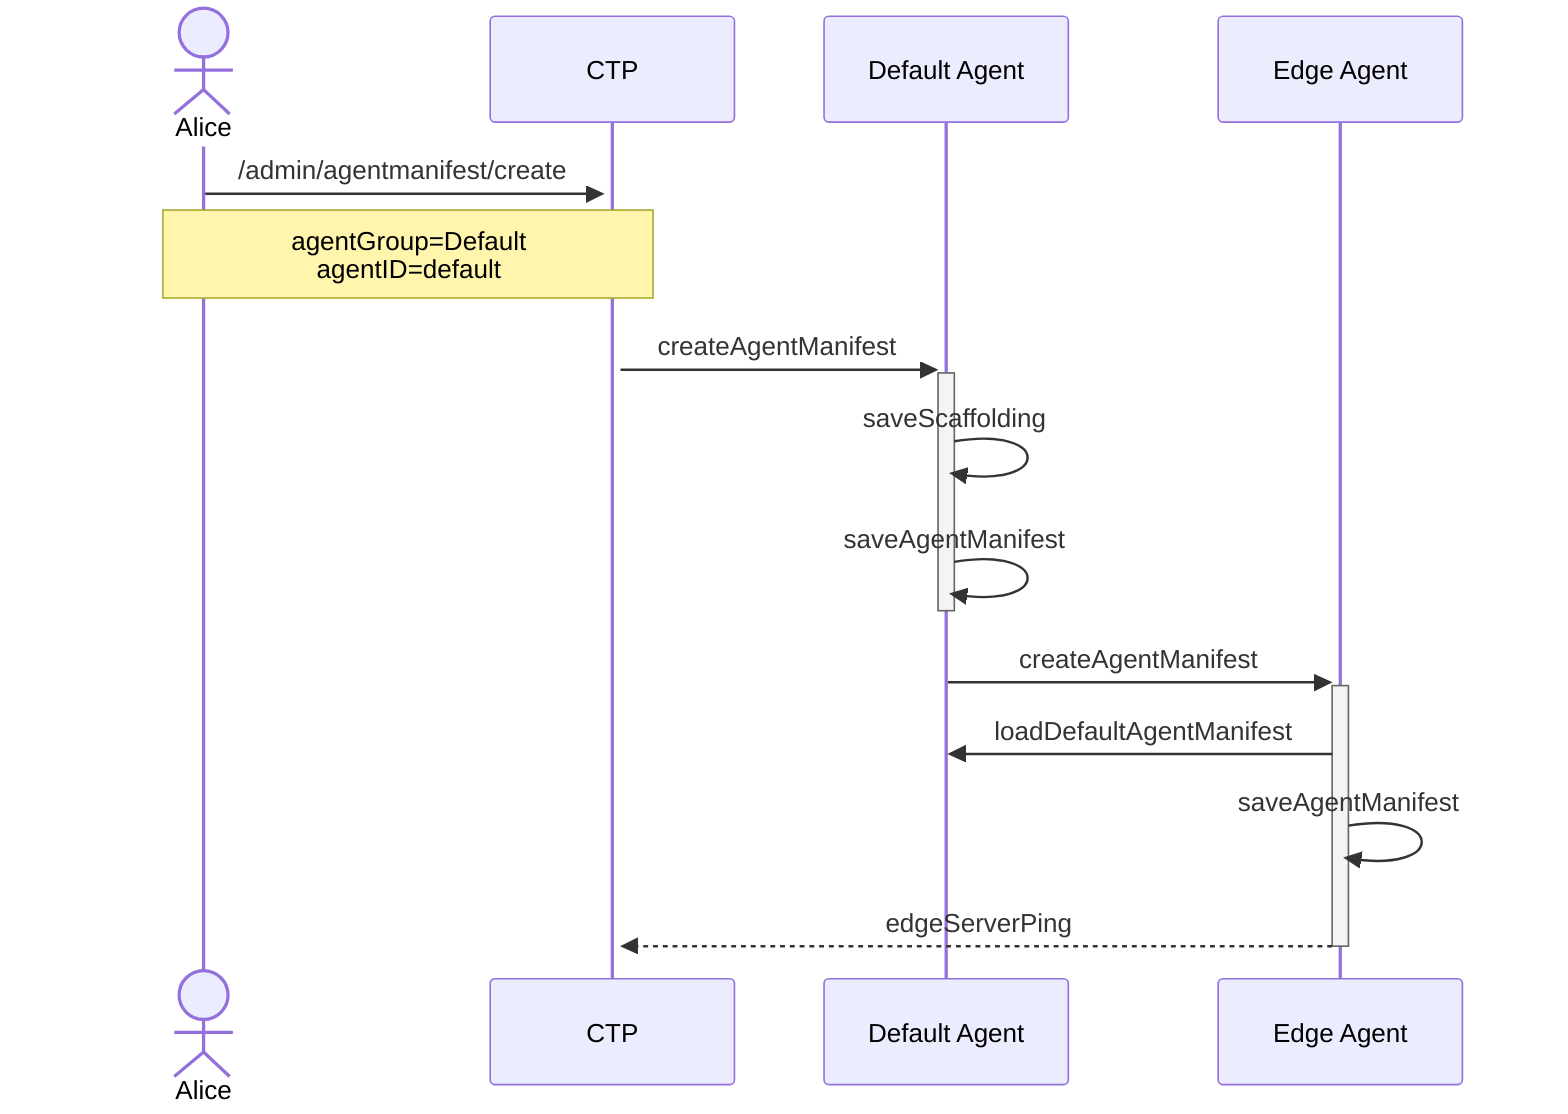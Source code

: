 sequenceDiagram
    actor A as Alice
    participant C as CTP
    participant D as Default Agent
    participant E as Edge Agent
    A->>+C: /admin/agentmanifest/create
    Note over A,C: agentGroup=Default<br>agentID=default
    C->>+D: createAgentManifest
    D->>D: saveScaffolding
    D->>-D: saveAgentManifest
    D->>+E: createAgentManifest
    E->>D: loadDefaultAgentManifest
    E->>E: saveAgentManifest
    E-->>-C: edgeServerPing